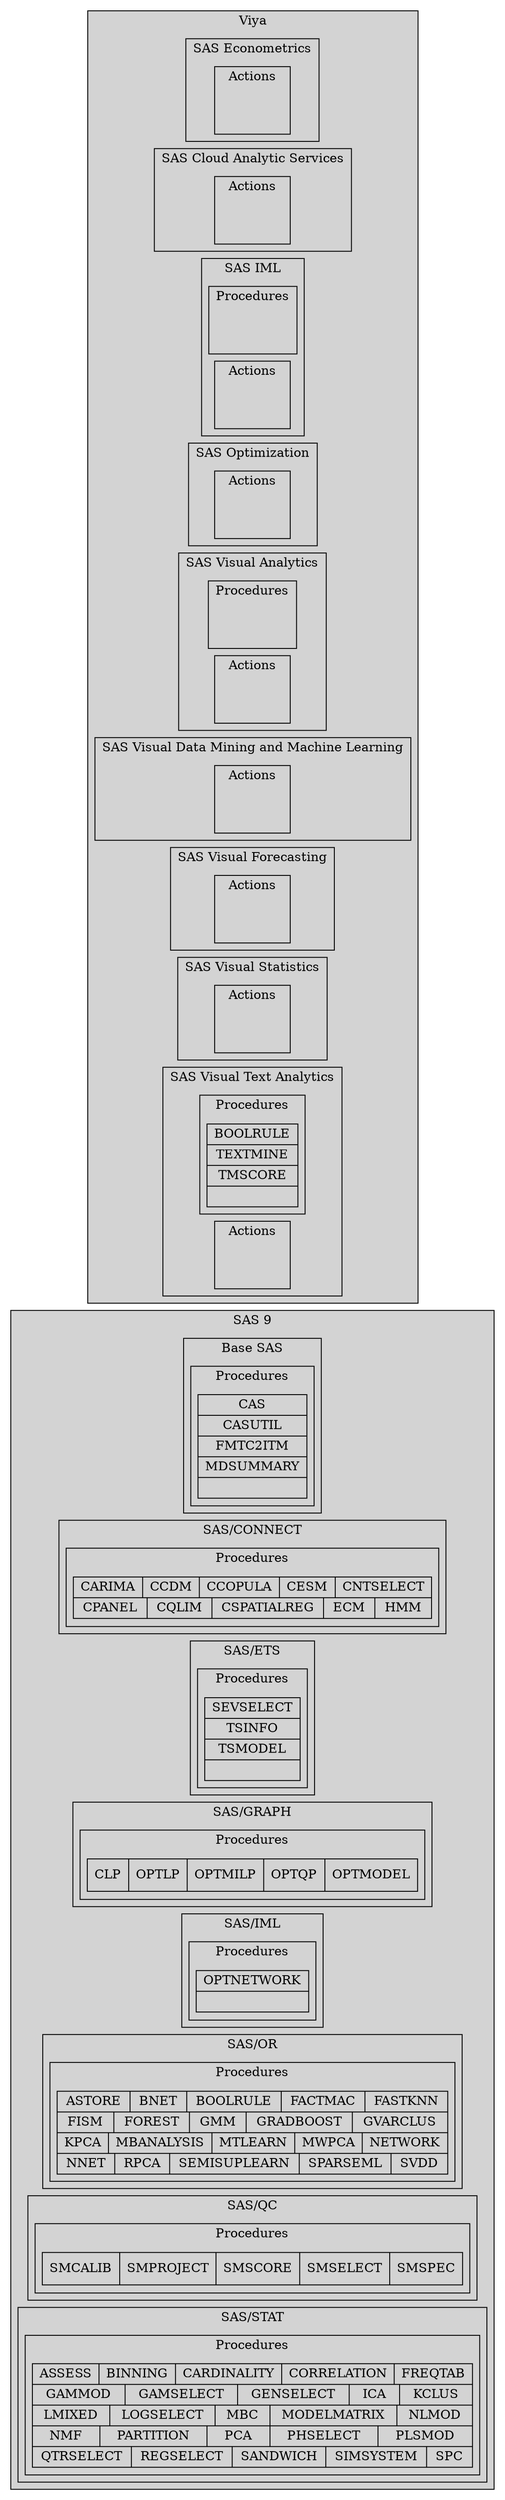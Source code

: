 // SAS
strict digraph {
	compound=True nodesep=0.1 rankdir=LR ranksep=.02
	// SAS 9
	subgraph cluster_1 {
		fillcolor=lightgrey label="SAS 9" style=filled tooltip="This Tooltip (Cluster)"
		// Base SAS
		subgraph cluster_1_1 {
			fillcolor=lightgrey label="Base SAS" style=filled tooltip="This Tooltip (Cluster)"
			// Procedures
			subgraph cluster_1_1_procs {
				fillcolor=lightgrey label=Procedures style=filled tooltip="This Tooltip (Cluster)"
				p_1 [label="{<APPEND0> APPEND|<AUTHLIB0> AUTHLIB|<CALENDAR0> CALENDAR|<CATALOG3> CATALOG|<CATALOG1> CATALOG for UNIX}|{<CATALOG2> CATALOG for Windows|<CATALOG0> CATALOG for z/OS|<CDISC0> CDISC ODM|<CDISC1> CDISC SDTM|<CHART0> CHART}|{<CIMPORT3> CIMPORT|<CIMPORT0> CIMPORT for UNIX|<CIMPORT1> CIMPORT for Windows|<CIMPORT2> CIMPORT for z/OS|<COMPARE0> COMPARE}|{<CONTENTS2> CONTENTS|<CONTENTS1> CONTENTS for UNIX|<CONTENTS0> CONTENTS for Windows|<CONTENTS3> CONTENTS for z/OS|<CONVERT1> CONVERT for UNIX}|{<CONVERT0> CONVERT for Windows|<CONVERT2> CONVERT for z/OS|<COPY0> COPY|<CORR0> CORR|<CPORT1> CPORT}|{<CPORT3> CPORT for UNIX|<CPORT2> CPORT for Windows|<CPORT0> CPORT for z/OS|<DATEKEYS0> DATEKEYS|<DATASETS2> DATASETS}|{<DATASETS0> DATASETS for UNIX|<DATASETS1> DATASETS for Windows|<DATASETS3> DATASETS for z/OS|<DBCSTAB0> DBCSTAB|<DELETE0> DELETE}|{<DISPLAY0> DISPLAY|<DOCUMENT0> DOCUMENT|<DS20> DS2|<DSTODS20> DSTODS2|<EXPLODE0> EXPLODE}|{<EXPORT1> EXPORT|<FCMP0> FCMP|<FEDSQL0> FEDSQL|<FMTC2ITM1> FMTC2ITM|<FONTREG1> FONTREG}|{<FONTREG0> FONTREG for z/OS|<FORMAT0> FORMAT|<FORMAT1> FORMAT for z/OS|<FORMS0> FORMS|<FREQ1> FREQ}|{<FSLIST0> FSLIST|<GEOCODE0> GEOCODE|<GROOVY0> GROOVY|<HADOOP0> HADOOP|<HDMD0> HDMD}|{<HTTP0> HTTP|<IMPORT1> IMPORT|<INFOMAPS0> INFOMAPS|<ITEMS0> ITEMS|<JAVAINFO0> JAVAINFO}|{<JSON0> JSON|<LOCALEDATA0> LOCALEDATA|<LUA0> LUA|<MAPIMPORT0> MAPIMPORT|<MEANS0> MEANS}|{<METADATA0> METADATA|<METALIB0> METALIB|<METAOPERATE0> METAOPERATE|<MIGRATE0> MIGRATE|<ODSLIST0> ODSLIST}|{<ODSTABLE0> ODSTABLE|<ODSTEXT0> ODSTEXT|<OPTIONS2> OPTIONS|<OPTIONS1> OPTIONS for UNIX|<OPTIONS3> OPTIONS for Windows}|{<OPTIONS0> OPTIONS for z/OS|<OPTLOAD0> OPTLOAD|<OPTSAVE0> OPTSAVE|<PDS0> PDS|<PDSCOPY0> PDSCOPY}|{<PLOT0> PLOT|<PMENU1> PMENU|<PMENU3> PMENU for UNIX|<PMENU2> PMENU for Windows|<PMENU0> PMENU for z/OS}|{<PRESENV0> PRESENV|<PRINT1> PRINT|<PRINT0> PRINT for z/OS|<PRINTTO0> PRINTTO|<PRINTTO3> PRINTTO for UNIX}|{<PRINTTO2> PRINTTO for Windows|<PRINTTO1> PRINTTO for z/OS|<PRODUCT_STATUS0> PRODUCT_STATUS|<PROTO0> PROTO|<PRTDEF0> PRTDEF}|{<PRTEXP0> PRTEXP|<PWENCODE0> PWENCODE|<QDEVICE0> QDEVICE|<RANK0> RANK|<REGISTRY0> REGISTRY}|{<RELEASE0> RELEASE|<REPORT0> REPORT|<S30> S3|<SCAPROC0> SCAPROC|<SCOREACCEL0> SCOREACCEL}|{<SGDESIGN0> SGDESIGN|<SGMAP0> SGMAP|<SGPANEL0> SGPANEL|<SGPIE0> SGPIE|<SGPLOT0> SGPLOT}|{<SGRENDER0> SGRENDER|<SGSCATTER0> SGSCATTER|<SOAP0> SOAP|<SORT1> SORT|<SORT3> SORT for UNIX}|{<SORT0> SORT for Windows|<SORT2> SORT for z/OS|<SOURCE0> SOURCE|<SQL0> SQL|<SQOOP0> SQOOP}|{<STANDARD0> STANDARD|<STREAM0> STREAM|<SUMMARY0> SUMMARY|<TABULATE0> TABULATE|<TAPECOPY0> TAPECOPY}|{<TAPELABEL0> TAPELABEL|<TEMPLATE5> TEMPLATE - Crosstabulation Templates|<TEMPLATE1> TEMPLATE - Managing Template Stores|<TEMPLATE0> TEMPLATE - ODS Graphics|<TEMPLATE2> TEMPLATE - Style Templates}|{<TEMPLATE3> TEMPLATE - Tabular Templates|<TEMPLATE4> TEMPLATE - Tagsets|<TIMEPLOT0> TIMEPLOT|<TRANSPOSE0> TRANSPOSE|<TRANTAB0> TRANTAB}" shape=record]
			}
		}
		// SAS/CONNECT
		subgraph cluster_1_2 {
			fillcolor=lightgrey label="SAS/CONNECT" style=filled tooltip="This Tooltip (Cluster)"
			// Procedures
			subgraph cluster_1_2_procs {
				fillcolor=lightgrey label=Procedures style=filled tooltip="This Tooltip (Cluster)"
				p_2 [label="<DOWNLOAD0> DOWNLOAD|<UPLOAD0> UPLOAD|" shape=record]
			}
		}
		// SAS/ETS
		subgraph cluster_1_3 {
			fillcolor=lightgrey label="SAS/ETS" style=filled tooltip="This Tooltip (Cluster)"
			// Procedures
			subgraph cluster_1_3_procs {
				fillcolor=lightgrey label=Procedures style=filled tooltip="This Tooltip (Cluster)"
				p_3 [label="{<ARIMA0> ARIMA|<AUTOREG0> AUTOREG|<COMPUTAB0> COMPUTAB|<COPULA0> COPULA|<COUNTREG0> COUNTREG}|{<DATASOURCE0> DATASOURCE|<ENTROPY0> ENTROPY|<ESM0> ESM|<EXPAND0> EXPAND|<HPCDM0> HPCDM}|{<HPCOPULA1> HPCOPULA|<HPCOUNTREG0> HPCOUNTREG|<HPPANEL0> HPPANEL|<HPQLIM0> HPQLIM|<HPSEVERITY0> HPSEVERITY}|{<LOAN0> LOAN|<MDC0> MDC|<MODEL0> MODEL|<PANEL0> PANEL|<PDLREG0> PDLREG}|{<QLIM0> QLIM|<SEVERITY0> SEVERITY|<SIMILARITY0> SIMILARITY|<SIMLIN0> SIMLIN|<SPATIALREG0> SPATIALREG}|{<SPECTRA0> SPECTRA|<SSM0> SSM|<STATESPACE0> STATESPACE|<SYSLIN0> SYSLIN|<TIMEDATA0> TIMEDATA}|{<TIMEID0> TIMEID|<TIMESERIES0> TIMESERIES|<TMODEL0> TMODEL|<TSCSREG0> TSCSREG|<UCM0> UCM}" shape=record]
			}
		}
		// SAS/GRAPH
		subgraph cluster_1_4 {
			fillcolor=lightgrey label="SAS/GRAPH" style=filled tooltip="This Tooltip (Cluster)"
			// Procedures
			subgraph cluster_1_4_procs {
				fillcolor=lightgrey label=Procedures style=filled tooltip="This Tooltip (Cluster)"
				p_4 [label="{<G3D0> G3D|<G3GRID0> G3GRID|<GANNO0> GANNO|<GAREABAR0> GAREABAR|<GBARLINE0> GBARLINE}|{<GCHART0> GCHART|<GCONTOUR0> GCONTOUR|<GDEVICE0> GDEVICE|<GFONT0> GFONT|<GINSIDE0> GINSIDE}|{<GKPI0> GKPI|<GMAP0> GMAP|<GOPTIONS0> GOPTIONS|<GPLOT0> GPLOT|<GPROJECT0> GPROJECT}|{<GRADAR0> GRADAR|<GREDUCE0> GREDUCE|<GREMOVE0> GREMOVE|<GREPLAY0> GREPLAY|<GSLIDE0> GSLIDE}" shape=record]
			}
		}
		// SAS/IML
		subgraph cluster_1_5 {
			fillcolor=lightgrey label="SAS/IML" style=filled tooltip="This Tooltip (Cluster)"
			// Procedures
			subgraph cluster_1_5_procs {
				fillcolor=lightgrey label=Procedures style=filled tooltip="This Tooltip (Cluster)"
				p_5 [label="<IML0> IML|" shape=record]
			}
		}
		// SAS/OR
		subgraph cluster_1_6 {
			fillcolor=lightgrey label="SAS/OR" style=filled tooltip="This Tooltip (Cluster)"
			// Procedures
			subgraph cluster_1_6_procs {
				fillcolor=lightgrey label=Procedures style=filled tooltip="This Tooltip (Cluster)"
				p_6 [label="{<BOM0> BOM|<CLP1> CLP|<CPM0> CPM|<DTREE0> DTREE|<GA0> GA}|{<GANTT0> GANTT|<NETDRAW0> NETDRAW|<OPTLP0> OPTLP|<OPTLSO0> OPTLSO|<OPTMILP0> OPTMILP}" shape=record]
			}
		}
		// SAS/QC
		subgraph cluster_1_7 {
			fillcolor=lightgrey label="SAS/QC" style=filled tooltip="This Tooltip (Cluster)"
			// Procedures
			subgraph cluster_1_7_procs {
				fillcolor=lightgrey label=Procedures style=filled tooltip="This Tooltip (Cluster)"
				p_7 [label="{<ANOM0> ANOM|<CAPABILITY0> CAPABILITY|<CUSUM0> CUSUM|<FACTEX0> FACTEX|<ISHIKAWA0> ISHIKAWA}|{<MACONTROL0> MACONTROL|<MVPDIAGNOSE0> MVPDIAGNOSE|<MVPMODEL0> MVPMODEL|<MVPMONITOR0> MVPMONITOR|<OPTEX0> OPTEX}" shape=record]
			}
		}
		// SAS/STAT
		subgraph cluster_1_8 {
			fillcolor=lightgrey label="SAS/STAT" style=filled tooltip="This Tooltip (Cluster)"
			// Procedures
			subgraph cluster_1_8_procs {
				fillcolor=lightgrey label=Procedures style=filled tooltip="This Tooltip (Cluster)"
				p_8 [label="{<ACECLUS0> ACECLUS|<ADAPTIVEREG0> ADAPTIVEREG|<ANOVA0> ANOVA|<BCHOICE0> BCHOICE|<BGLIMM0> BGLIMM}|{<BOXPLOT0> BOXPLOT|<CALIS0> CALIS|<CANCORR0> CANCORR|<CANDISC0> CANDISC|<CATMOD0> CATMOD}|{<CAUSALGRAPH0> CAUSALGRAPH|<CAUSALMED0> CAUSALMED|<CAUSALTRT0> CAUSALTRT|<CLUSTER0> CLUSTER|<CORRESP0> CORRESP}|{<DISCRIM0> DISCRIM|<DISTANCE0> DISTANCE|<FACTOR0> FACTOR|<FASTCLUS0> FASTCLUS|<FMM0> FMM}|{<FREQ0> FREQ|<GAM0> GAM|<GAMPL0> GAMPL|<GEE0> GEE|<GENMOD0> GENMOD}|{<GLIMMIX0> GLIMMIX|<GLM0> GLM|<GLMMOD0> GLMMOD|<GLMPOWER0> GLMPOWER|<GLMSELECT0> GLMSELECT}|{<HPCANDISC1> HPCANDISC|<HPFMM1> HPFMM|<HPGENSELECT1> HPGENSELECT|<HPLMIXED1> HPLMIXED|<HPLOGISTIC0> HPLOGISTIC}|{<HPMIXED0> HPMIXED|<HPNLMOD1> HPNLMOD|<HPPLS1> HPPLS|<HPPRINCOMP1> HPPRINCOMP|<HPQUANTSELECT0> HPQUANTSELECT}|{<HPREG1> HPREG|<HPSPLIT1> HPSPLIT|<ICLIFETEST0> ICLIFETEST|<ICPHREG0> ICPHREG|<INBREED0> INBREED}|{<IRT0> IRT|<KDE0> KDE|<KRIGE2D0> KRIGE2D|<LATTICE0> LATTICE|<LIFEREG0> LIFEREG}|{<LIFETEST0> LIFETEST|<LOESS0> LOESS|<LOGISTIC0> LOGISTIC|<MCMC0> MCMC|<MDS0> MDS}|{<MI0> MI|<MIANALYZE0> MIANALYZE|<MIXED0> MIXED|<MODECLUS0> MODECLUS|<MULTTEST0> MULTTEST}|{<NESTED0> NESTED|<NLIN0> NLIN|<NLMIXED0> NLMIXED|<NPAR1WAY0> NPAR1WAY|<ORTHOREG0> ORTHOREG}|{<PHREG0> PHREG|<PLAN0> PLAN|<PLM0> PLM|<PLS0> PLS|<POWER0> POWER}|{<PRINCOMP0> PRINCOMP|<PRINQUAL0> PRINQUAL|<PROBIT0> PROBIT|<PSMATCH0> PSMATCH|<QUANTLIFE0> QUANTLIFE}|{<QUANTREG0> QUANTREG|<QUANTSELECT0> QUANTSELECT|<REG0> REG|<RMSTREG0> RMSTREG|<ROBUSTREG0> ROBUSTREG}|{<RSREG0> RSREG|<SCORE0> SCORE|<SEQDESIGN0> SEQDESIGN|<SEQTEST0> SEQTEST|<SIM2D0> SIM2D}|{<SIMNORMAL0> SIMNORMAL|<SPP0> SPP|<STDIZE0> STDIZE|<STDRATE0> STDRATE|<STEPDISC0> STEPDISC}|{<SURVEYFREQ0> SURVEYFREQ|<SURVEYIMPUTE0> SURVEYIMPUTE|<SURVEYLOGISTIC0> SURVEYLOGISTIC|<SURVEYMEANS0> SURVEYMEANS|<SURVEYPHREG0> SURVEYPHREG}|{<SURVEYREG0> SURVEYREG|<SURVEYSELECT0> SURVEYSELECT|<TPSPLINE0> TPSPLINE|<TRANSREG0> TRANSREG|<TREE0> TREE}" shape=record]
			}
		}
	}
	// Viya
	subgraph cluster_2 {
		fillcolor=lightgrey label=Viya style=filled tooltip="This Tooltip (Cluster)"
		// SAS Cloud Analytic Services
		subgraph cluster_2_1 {
			fillcolor=lightgrey label="SAS Cloud Analytic Services" style=filled tooltip="This Tooltip (Cluster)"
			// Procedures
			subgraph cluster_2_1_procs {
				fillcolor=lightgrey label=Procedures style=filled tooltip="This Tooltip (Cluster)"
				p_1 [label="<CAS0> CAS|<CASUTIL0> CASUTIL|<FMTC2ITM0> FMTC2ITM|<MDSUMMARY0> MDSUMMARY|" shape=record]
			}
			// Actions
			subgraph cluster_2_1_actions {
				fillcolor=lightgrey label=Actions style=filled tooltip="This Tooltip (Cluster)"
				a1 [label=actions shape=plaintext style=invis]
			}
		}
		// SAS Econometrics
		subgraph cluster_2_2 {
			fillcolor=lightgrey label="SAS Econometrics" style=filled tooltip="This Tooltip (Cluster)"
			// Procedures
			subgraph cluster_2_2_procs {
				fillcolor=lightgrey label=Procedures style=filled tooltip="This Tooltip (Cluster)"
				p_2 [label="{<CARIMA0> CARIMA|<CCDM0> CCDM|<CCOPULA0> CCOPULA|<CESM0> CESM|<CNTSELECT0> CNTSELECT}|{<CPANEL0> CPANEL|<CQLIM0> CQLIM|<CSPATIALREG0> CSPATIALREG|<ECM0> ECM|<HMM0> HMM}" shape=record]
			}
			// Actions
			subgraph cluster_2_2_actions {
				fillcolor=lightgrey label=Actions style=filled tooltip="This Tooltip (Cluster)"
				a2 [label=actions shape=plaintext style=invis]
			}
		}
		// SAS IML
		subgraph cluster_2_3 {
			fillcolor=lightgrey label="SAS IML" style=filled tooltip="This Tooltip (Cluster)"
			// Procedures
			subgraph cluster_2_3_procs {
				fillcolor=lightgrey label=Procedures style=filled tooltip="This Tooltip (Cluster)"
				p_3 [label="<SEVSELECT0> SEVSELECT|<TSINFO0> TSINFO|<TSMODEL0> TSMODEL|" shape=record]
				SIML [label=SIML shape=plaintext style=invis]
			}
			// Actions
			subgraph cluster_2_3_actions {
				fillcolor=lightgrey label=Actions style=filled tooltip="This Tooltip (Cluster)"
				a3 [label=actions shape=plaintext style=invis]
			}
		}
		// SAS Optimization
		subgraph cluster_2_4 {
			fillcolor=lightgrey label="SAS Optimization" style=filled tooltip="This Tooltip (Cluster)"
			// Procedures
			subgraph cluster_2_4_procs {
				fillcolor=lightgrey label=Procedures style=filled tooltip="This Tooltip (Cluster)"
				p_4 [label="{<CLP0> CLP|<OPTLP1> OPTLP|<OPTMILP1> OPTMILP|<OPTQP1> OPTQP|<OPTMODEL0> OPTMODEL}" shape=record]
			}
			// Actions
			subgraph cluster_2_4_actions {
				fillcolor=lightgrey label=Actions style=filled tooltip="This Tooltip (Cluster)"
				a4 [label=actions shape=plaintext style=invis]
			}
		}
		// SAS Visual Analytics
		subgraph cluster_2_5 {
			fillcolor=lightgrey label="SAS Visual Analytics" style=filled tooltip="This Tooltip (Cluster)"
			// Procedures
			subgraph cluster_2_5_procs {
				fillcolor=lightgrey label=Procedures style=filled tooltip="This Tooltip (Cluster)"
				p_5 [label="<OPTNETWORK0> OPTNETWORK|" shape=record]
				SVA [label=SVA shape=plaintext style=invis]
			}
			// Actions
			subgraph cluster_2_5_actions {
				fillcolor=lightgrey label=Actions style=filled tooltip="This Tooltip (Cluster)"
				a5 [label=actions shape=plaintext style=invis]
			}
		}
		// SAS Visual Data Mining and Machine Learning
		subgraph cluster_2_6 {
			fillcolor=lightgrey label="SAS Visual Data Mining and Machine Learning" style=filled tooltip="This Tooltip (Cluster)"
			// Procedures
			subgraph cluster_2_6_procs {
				fillcolor=lightgrey label=Procedures style=filled tooltip="This Tooltip (Cluster)"
				p_6 [label="{<ASTORE0> ASTORE|<BNET0> BNET|<BOOLRULE0> BOOLRULE|<FACTMAC0> FACTMAC|<FASTKNN0> FASTKNN}|{<FISM0> FISM|<FOREST0> FOREST|<GMM0> GMM|<GRADBOOST0> GRADBOOST|<GVARCLUS0> GVARCLUS}|{<KPCA0> KPCA|<MBANALYSIS0> MBANALYSIS|<MTLEARN0> MTLEARN|<MWPCA0> MWPCA|<NETWORK0> NETWORK}|{<NNET0> NNET|<RPCA0> RPCA|<SEMISUPLEARN0> SEMISUPLEARN|<SPARSEML0> SPARSEML|<SVDD0> SVDD}" shape=record]
			}
			// Actions
			subgraph cluster_2_6_actions {
				fillcolor=lightgrey label=Actions style=filled tooltip="This Tooltip (Cluster)"
				a6 [label=actions shape=plaintext style=invis]
			}
		}
		// SAS Visual Forecasting
		subgraph cluster_2_7 {
			fillcolor=lightgrey label="SAS Visual Forecasting" style=filled tooltip="This Tooltip (Cluster)"
			// Procedures
			subgraph cluster_2_7_procs {
				fillcolor=lightgrey label=Procedures style=filled tooltip="This Tooltip (Cluster)"
				p_7 [label="{<SMCALIB0> SMCALIB|<SMPROJECT0> SMPROJECT|<SMSCORE0> SMSCORE|<SMSELECT0> SMSELECT|<SMSPEC0> SMSPEC}" shape=record]
			}
			// Actions
			subgraph cluster_2_7_actions {
				fillcolor=lightgrey label=Actions style=filled tooltip="This Tooltip (Cluster)"
				a7 [label=actions shape=plaintext style=invis]
			}
		}
		// SAS Visual Statistics
		subgraph cluster_2_8 {
			fillcolor=lightgrey label="SAS Visual Statistics" style=filled tooltip="This Tooltip (Cluster)"
			// Procedures
			subgraph cluster_2_8_procs {
				fillcolor=lightgrey label=Procedures style=filled tooltip="This Tooltip (Cluster)"
				p_8 [label="{<ASSESS0> ASSESS|<BINNING0> BINNING|<CARDINALITY0> CARDINALITY|<CORRELATION0> CORRELATION|<FREQTAB0> FREQTAB}|{<GAMMOD0> GAMMOD|<GAMSELECT0> GAMSELECT|<GENSELECT0> GENSELECT|<ICA0> ICA|<KCLUS0> KCLUS}|{<LMIXED0> LMIXED|<LOGSELECT0> LOGSELECT|<MBC0> MBC|<MODELMATRIX0> MODELMATRIX|<NLMOD0> NLMOD}|{<NMF0> NMF|<PARTITION0> PARTITION|<PCA0> PCA|<PHSELECT0> PHSELECT|<PLSMOD0> PLSMOD}|{<QTRSELECT0> QTRSELECT|<REGSELECT0> REGSELECT|<SANDWICH0> SANDWICH|<SIMSYSTEM0> SIMSYSTEM|<SPC0> SPC}" shape=record]
			}
			// Actions
			subgraph cluster_2_8_actions {
				fillcolor=lightgrey label=Actions style=filled tooltip="This Tooltip (Cluster)"
				a8 [label=actions shape=plaintext style=invis]
			}
		}
		// SAS Visual Text Analytics
		subgraph cluster_2_9 {
			fillcolor=lightgrey label="SAS Visual Text Analytics" style=filled tooltip="This Tooltip (Cluster)"
			// Procedures
			subgraph cluster_2_9_procs {
				fillcolor=lightgrey label=Procedures style=filled tooltip="This Tooltip (Cluster)"
				p_9 [label="<BOOLRULE1> BOOLRULE|<TEXTMINE1> TEXTMINE|<TMSCORE1> TMSCORE|" shape=record]
			}
			// Actions
			subgraph cluster_2_9_actions {
				fillcolor=lightgrey label=Actions style=filled tooltip="This Tooltip (Cluster)"
				a9 [label=actions shape=plaintext style=invis]
			}
		}
	}
}
